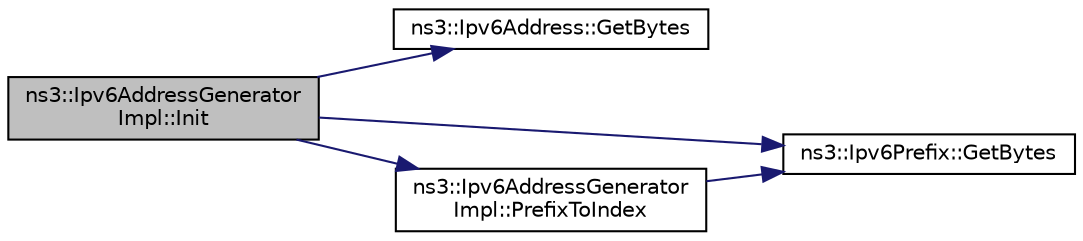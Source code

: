 digraph "ns3::Ipv6AddressGeneratorImpl::Init"
{
 // LATEX_PDF_SIZE
  edge [fontname="Helvetica",fontsize="10",labelfontname="Helvetica",labelfontsize="10"];
  node [fontname="Helvetica",fontsize="10",shape=record];
  rankdir="LR";
  Node1 [label="ns3::Ipv6AddressGenerator\lImpl::Init",height=0.2,width=0.4,color="black", fillcolor="grey75", style="filled", fontcolor="black",tooltip="Initialise the base network and interfaceId for the generator."];
  Node1 -> Node2 [color="midnightblue",fontsize="10",style="solid",fontname="Helvetica"];
  Node2 [label="ns3::Ipv6Address::GetBytes",height=0.2,width=0.4,color="black", fillcolor="white", style="filled",URL="$classns3_1_1_ipv6_address.html#a7090d589a1640660510753153692a5e1",tooltip="Get the bytes corresponding to the address."];
  Node1 -> Node3 [color="midnightblue",fontsize="10",style="solid",fontname="Helvetica"];
  Node3 [label="ns3::Ipv6Prefix::GetBytes",height=0.2,width=0.4,color="black", fillcolor="white", style="filled",URL="$classns3_1_1_ipv6_prefix.html#af989d2978fbc0d2f00f742421448d306",tooltip="Get the bytes corresponding to the prefix."];
  Node1 -> Node4 [color="midnightblue",fontsize="10",style="solid",fontname="Helvetica"];
  Node4 [label="ns3::Ipv6AddressGenerator\lImpl::PrefixToIndex",height=0.2,width=0.4,color="black", fillcolor="white", style="filled",URL="$classns3_1_1_ipv6_address_generator_impl.html#a7e0e1e3a1a5d2a799c910ee8e7b7e563",tooltip="Create an index number for the prefix."];
  Node4 -> Node3 [color="midnightblue",fontsize="10",style="solid",fontname="Helvetica"];
}

